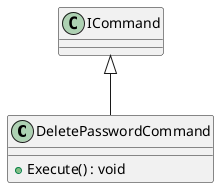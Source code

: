 @startuml
class DeletePasswordCommand {
    + Execute() : void
}
ICommand <|-- DeletePasswordCommand
@enduml
